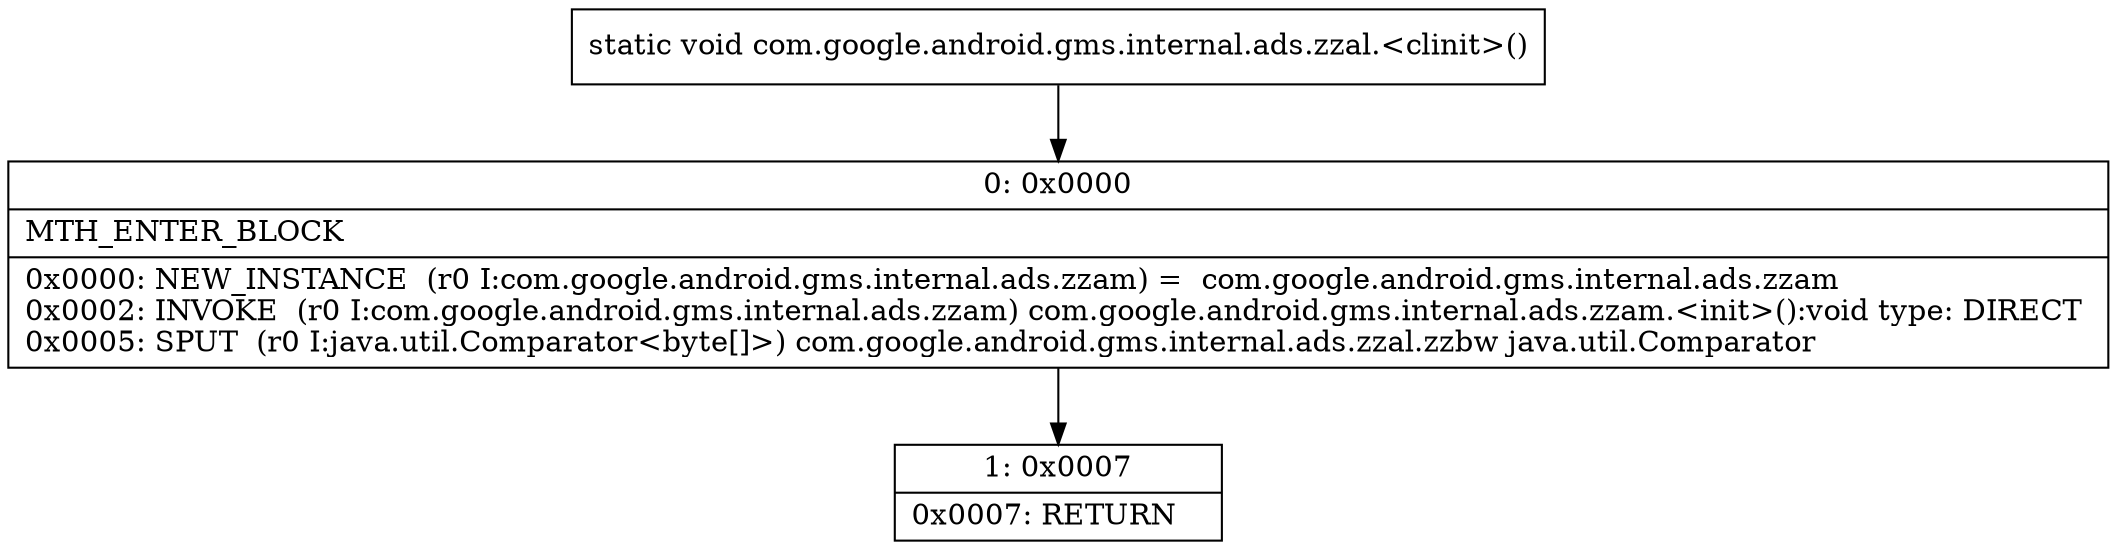digraph "CFG forcom.google.android.gms.internal.ads.zzal.\<clinit\>()V" {
Node_0 [shape=record,label="{0\:\ 0x0000|MTH_ENTER_BLOCK\l|0x0000: NEW_INSTANCE  (r0 I:com.google.android.gms.internal.ads.zzam) =  com.google.android.gms.internal.ads.zzam \l0x0002: INVOKE  (r0 I:com.google.android.gms.internal.ads.zzam) com.google.android.gms.internal.ads.zzam.\<init\>():void type: DIRECT \l0x0005: SPUT  (r0 I:java.util.Comparator\<byte[]\>) com.google.android.gms.internal.ads.zzal.zzbw java.util.Comparator \l}"];
Node_1 [shape=record,label="{1\:\ 0x0007|0x0007: RETURN   \l}"];
MethodNode[shape=record,label="{static void com.google.android.gms.internal.ads.zzal.\<clinit\>() }"];
MethodNode -> Node_0;
Node_0 -> Node_1;
}

